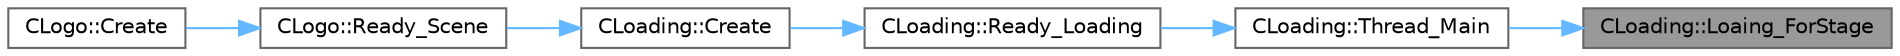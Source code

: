 digraph "CLoading::Loaing_ForStage"
{
 // LATEX_PDF_SIZE
  bgcolor="transparent";
  edge [fontname=Helvetica,fontsize=10,labelfontname=Helvetica,labelfontsize=10];
  node [fontname=Helvetica,fontsize=10,shape=box,height=0.2,width=0.4];
  rankdir="RL";
  Node1 [id="Node000001",label="CLoading::Loaing_ForStage",height=0.2,width=0.4,color="gray40", fillcolor="grey60", style="filled", fontcolor="black",tooltip=" "];
  Node1 -> Node2 [id="edge1_Node000001_Node000002",dir="back",color="steelblue1",style="solid",tooltip=" "];
  Node2 [id="Node000002",label="CLoading::Thread_Main",height=0.2,width=0.4,color="grey40", fillcolor="white", style="filled",URL="$class_c_loading.html#afb20c2534ef7fbdd7ae45ef78d282fc7",tooltip=" "];
  Node2 -> Node3 [id="edge2_Node000002_Node000003",dir="back",color="steelblue1",style="solid",tooltip=" "];
  Node3 [id="Node000003",label="CLoading::Ready_Loading",height=0.2,width=0.4,color="grey40", fillcolor="white", style="filled",URL="$class_c_loading.html#ad9b032bbc723f9e911c063a3a567c423",tooltip=" "];
  Node3 -> Node4 [id="edge3_Node000003_Node000004",dir="back",color="steelblue1",style="solid",tooltip=" "];
  Node4 [id="Node000004",label="CLoading::Create",height=0.2,width=0.4,color="grey40", fillcolor="white", style="filled",URL="$class_c_loading.html#ae4f70fb60ae5fbf89197d782eb63ef9f",tooltip=" "];
  Node4 -> Node5 [id="edge4_Node000004_Node000005",dir="back",color="steelblue1",style="solid",tooltip=" "];
  Node5 [id="Node000005",label="CLogo::Ready_Scene",height=0.2,width=0.4,color="grey40", fillcolor="white", style="filled",URL="$class_c_logo.html#a1f3ddc6b95ddcdd55147196fa9c761fb",tooltip=" "];
  Node5 -> Node6 [id="edge5_Node000005_Node000006",dir="back",color="steelblue1",style="solid",tooltip=" "];
  Node6 [id="Node000006",label="CLogo::Create",height=0.2,width=0.4,color="grey40", fillcolor="white", style="filled",URL="$class_c_logo.html#a51f78451ee26a1da778e226c80ef7f03",tooltip=" "];
}
